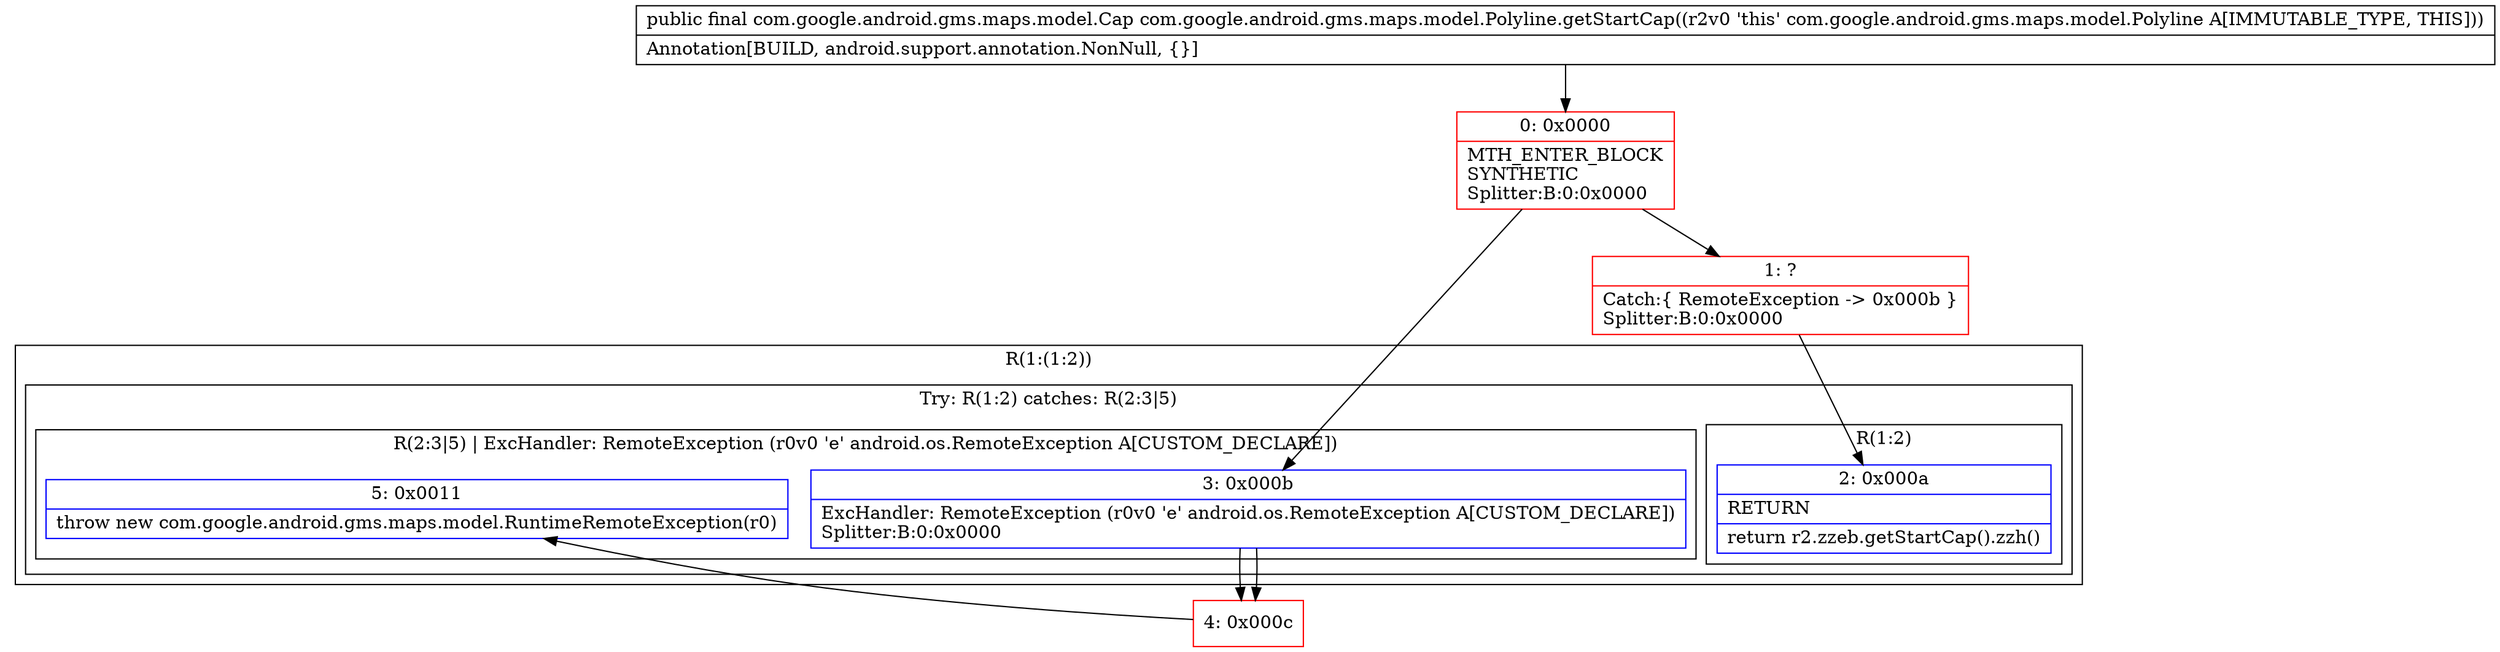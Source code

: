 digraph "CFG forcom.google.android.gms.maps.model.Polyline.getStartCap()Lcom\/google\/android\/gms\/maps\/model\/Cap;" {
subgraph cluster_Region_1707413419 {
label = "R(1:(1:2))";
node [shape=record,color=blue];
subgraph cluster_TryCatchRegion_309081582 {
label = "Try: R(1:2) catches: R(2:3|5)";
node [shape=record,color=blue];
subgraph cluster_Region_1726276302 {
label = "R(1:2)";
node [shape=record,color=blue];
Node_2 [shape=record,label="{2\:\ 0x000a|RETURN\l|return r2.zzeb.getStartCap().zzh()\l}"];
}
subgraph cluster_Region_1976869192 {
label = "R(2:3|5) | ExcHandler: RemoteException (r0v0 'e' android.os.RemoteException A[CUSTOM_DECLARE])\l";
node [shape=record,color=blue];
Node_3 [shape=record,label="{3\:\ 0x000b|ExcHandler: RemoteException (r0v0 'e' android.os.RemoteException A[CUSTOM_DECLARE])\lSplitter:B:0:0x0000\l}"];
Node_5 [shape=record,label="{5\:\ 0x0011|throw new com.google.android.gms.maps.model.RuntimeRemoteException(r0)\l}"];
}
}
}
subgraph cluster_Region_1976869192 {
label = "R(2:3|5) | ExcHandler: RemoteException (r0v0 'e' android.os.RemoteException A[CUSTOM_DECLARE])\l";
node [shape=record,color=blue];
Node_3 [shape=record,label="{3\:\ 0x000b|ExcHandler: RemoteException (r0v0 'e' android.os.RemoteException A[CUSTOM_DECLARE])\lSplitter:B:0:0x0000\l}"];
Node_5 [shape=record,label="{5\:\ 0x0011|throw new com.google.android.gms.maps.model.RuntimeRemoteException(r0)\l}"];
}
Node_0 [shape=record,color=red,label="{0\:\ 0x0000|MTH_ENTER_BLOCK\lSYNTHETIC\lSplitter:B:0:0x0000\l}"];
Node_1 [shape=record,color=red,label="{1\:\ ?|Catch:\{ RemoteException \-\> 0x000b \}\lSplitter:B:0:0x0000\l}"];
Node_4 [shape=record,color=red,label="{4\:\ 0x000c}"];
MethodNode[shape=record,label="{public final com.google.android.gms.maps.model.Cap com.google.android.gms.maps.model.Polyline.getStartCap((r2v0 'this' com.google.android.gms.maps.model.Polyline A[IMMUTABLE_TYPE, THIS]))  | Annotation[BUILD, android.support.annotation.NonNull, \{\}]\l}"];
MethodNode -> Node_0;
Node_3 -> Node_4;
Node_3 -> Node_4;
Node_0 -> Node_1;
Node_0 -> Node_3;
Node_1 -> Node_2;
Node_4 -> Node_5;
}

